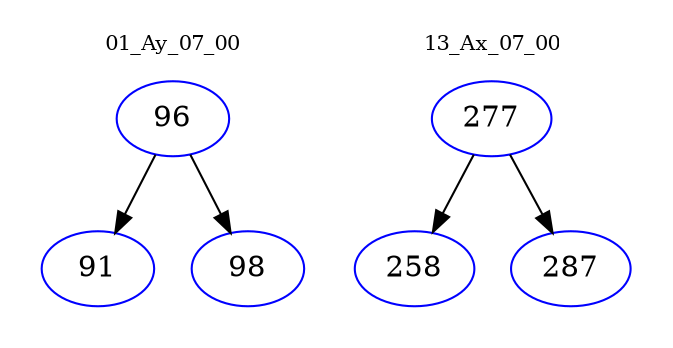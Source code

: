 digraph{
subgraph cluster_0 {
color = white
label = "01_Ay_07_00";
fontsize=10;
T0_96 [label="96", color="blue"]
T0_96 -> T0_91 [color="black"]
T0_91 [label="91", color="blue"]
T0_96 -> T0_98 [color="black"]
T0_98 [label="98", color="blue"]
}
subgraph cluster_1 {
color = white
label = "13_Ax_07_00";
fontsize=10;
T1_277 [label="277", color="blue"]
T1_277 -> T1_258 [color="black"]
T1_258 [label="258", color="blue"]
T1_277 -> T1_287 [color="black"]
T1_287 [label="287", color="blue"]
}
}
